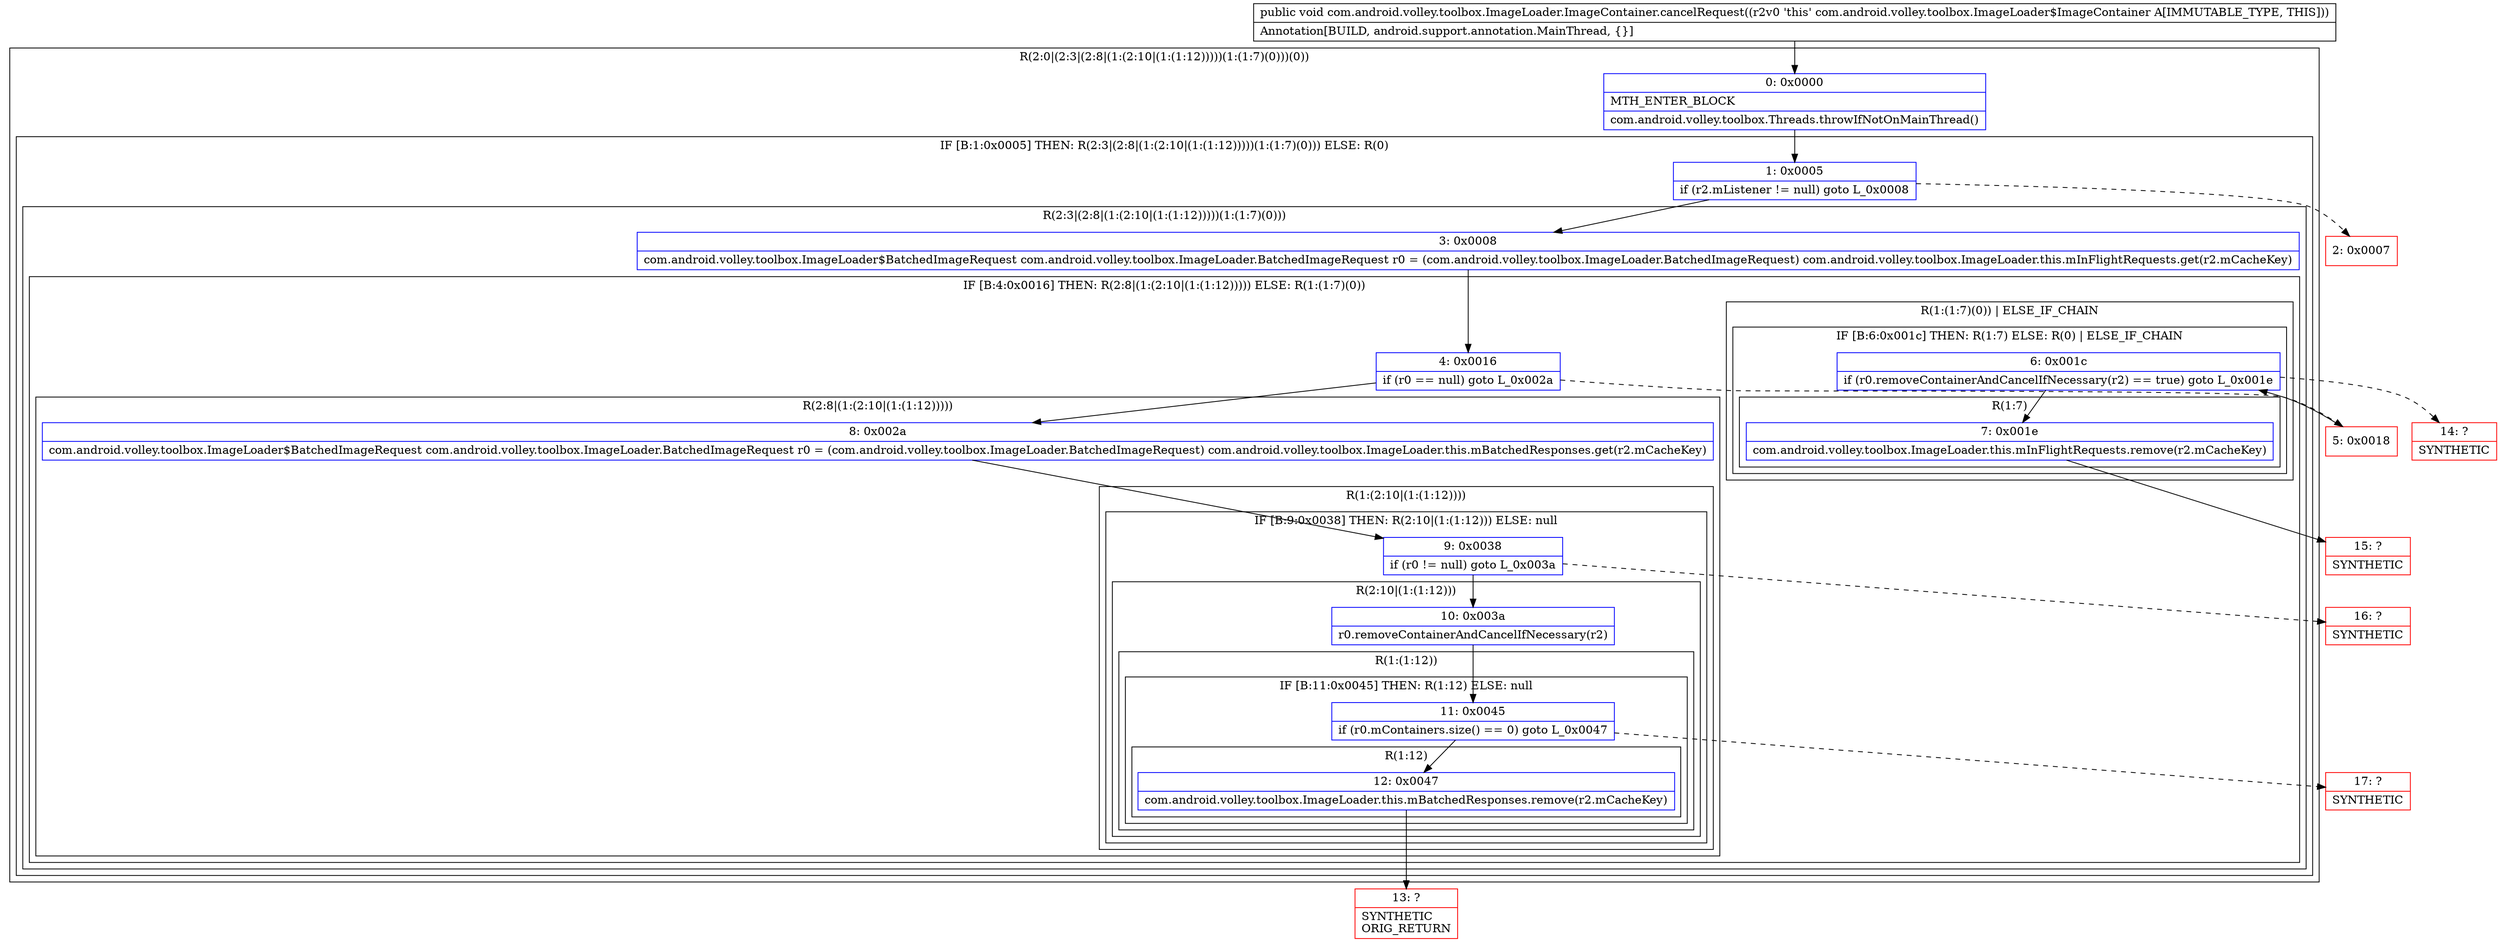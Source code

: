 digraph "CFG forcom.android.volley.toolbox.ImageLoader.ImageContainer.cancelRequest()V" {
subgraph cluster_Region_700001869 {
label = "R(2:0|(2:3|(2:8|(1:(2:10|(1:(1:12)))))(1:(1:7)(0)))(0))";
node [shape=record,color=blue];
Node_0 [shape=record,label="{0\:\ 0x0000|MTH_ENTER_BLOCK\l|com.android.volley.toolbox.Threads.throwIfNotOnMainThread()\l}"];
subgraph cluster_IfRegion_601312986 {
label = "IF [B:1:0x0005] THEN: R(2:3|(2:8|(1:(2:10|(1:(1:12)))))(1:(1:7)(0))) ELSE: R(0)";
node [shape=record,color=blue];
Node_1 [shape=record,label="{1\:\ 0x0005|if (r2.mListener != null) goto L_0x0008\l}"];
subgraph cluster_Region_1786814247 {
label = "R(2:3|(2:8|(1:(2:10|(1:(1:12)))))(1:(1:7)(0)))";
node [shape=record,color=blue];
Node_3 [shape=record,label="{3\:\ 0x0008|com.android.volley.toolbox.ImageLoader$BatchedImageRequest com.android.volley.toolbox.ImageLoader.BatchedImageRequest r0 = (com.android.volley.toolbox.ImageLoader.BatchedImageRequest) com.android.volley.toolbox.ImageLoader.this.mInFlightRequests.get(r2.mCacheKey)\l}"];
subgraph cluster_IfRegion_914624989 {
label = "IF [B:4:0x0016] THEN: R(2:8|(1:(2:10|(1:(1:12))))) ELSE: R(1:(1:7)(0))";
node [shape=record,color=blue];
Node_4 [shape=record,label="{4\:\ 0x0016|if (r0 == null) goto L_0x002a\l}"];
subgraph cluster_Region_1241541968 {
label = "R(2:8|(1:(2:10|(1:(1:12)))))";
node [shape=record,color=blue];
Node_8 [shape=record,label="{8\:\ 0x002a|com.android.volley.toolbox.ImageLoader$BatchedImageRequest com.android.volley.toolbox.ImageLoader.BatchedImageRequest r0 = (com.android.volley.toolbox.ImageLoader.BatchedImageRequest) com.android.volley.toolbox.ImageLoader.this.mBatchedResponses.get(r2.mCacheKey)\l}"];
subgraph cluster_Region_1050089721 {
label = "R(1:(2:10|(1:(1:12))))";
node [shape=record,color=blue];
subgraph cluster_IfRegion_605534864 {
label = "IF [B:9:0x0038] THEN: R(2:10|(1:(1:12))) ELSE: null";
node [shape=record,color=blue];
Node_9 [shape=record,label="{9\:\ 0x0038|if (r0 != null) goto L_0x003a\l}"];
subgraph cluster_Region_847990070 {
label = "R(2:10|(1:(1:12)))";
node [shape=record,color=blue];
Node_10 [shape=record,label="{10\:\ 0x003a|r0.removeContainerAndCancelIfNecessary(r2)\l}"];
subgraph cluster_Region_334514985 {
label = "R(1:(1:12))";
node [shape=record,color=blue];
subgraph cluster_IfRegion_696503488 {
label = "IF [B:11:0x0045] THEN: R(1:12) ELSE: null";
node [shape=record,color=blue];
Node_11 [shape=record,label="{11\:\ 0x0045|if (r0.mContainers.size() == 0) goto L_0x0047\l}"];
subgraph cluster_Region_1943782492 {
label = "R(1:12)";
node [shape=record,color=blue];
Node_12 [shape=record,label="{12\:\ 0x0047|com.android.volley.toolbox.ImageLoader.this.mBatchedResponses.remove(r2.mCacheKey)\l}"];
}
}
}
}
}
}
}
subgraph cluster_Region_1793320291 {
label = "R(1:(1:7)(0)) | ELSE_IF_CHAIN\l";
node [shape=record,color=blue];
subgraph cluster_IfRegion_729160867 {
label = "IF [B:6:0x001c] THEN: R(1:7) ELSE: R(0) | ELSE_IF_CHAIN\l";
node [shape=record,color=blue];
Node_6 [shape=record,label="{6\:\ 0x001c|if (r0.removeContainerAndCancelIfNecessary(r2) == true) goto L_0x001e\l}"];
subgraph cluster_Region_1815439382 {
label = "R(1:7)";
node [shape=record,color=blue];
Node_7 [shape=record,label="{7\:\ 0x001e|com.android.volley.toolbox.ImageLoader.this.mInFlightRequests.remove(r2.mCacheKey)\l}"];
}
subgraph cluster_Region_2098061242 {
label = "R(0)";
node [shape=record,color=blue];
}
}
}
}
}
subgraph cluster_Region_1356402019 {
label = "R(0)";
node [shape=record,color=blue];
}
}
}
Node_2 [shape=record,color=red,label="{2\:\ 0x0007}"];
Node_5 [shape=record,color=red,label="{5\:\ 0x0018}"];
Node_13 [shape=record,color=red,label="{13\:\ ?|SYNTHETIC\lORIG_RETURN\l}"];
Node_14 [shape=record,color=red,label="{14\:\ ?|SYNTHETIC\l}"];
Node_15 [shape=record,color=red,label="{15\:\ ?|SYNTHETIC\l}"];
Node_16 [shape=record,color=red,label="{16\:\ ?|SYNTHETIC\l}"];
Node_17 [shape=record,color=red,label="{17\:\ ?|SYNTHETIC\l}"];
MethodNode[shape=record,label="{public void com.android.volley.toolbox.ImageLoader.ImageContainer.cancelRequest((r2v0 'this' com.android.volley.toolbox.ImageLoader$ImageContainer A[IMMUTABLE_TYPE, THIS]))  | Annotation[BUILD, android.support.annotation.MainThread, \{\}]\l}"];
MethodNode -> Node_0;
Node_0 -> Node_1;
Node_1 -> Node_2[style=dashed];
Node_1 -> Node_3;
Node_3 -> Node_4;
Node_4 -> Node_5[style=dashed];
Node_4 -> Node_8;
Node_8 -> Node_9;
Node_9 -> Node_10;
Node_9 -> Node_16[style=dashed];
Node_10 -> Node_11;
Node_11 -> Node_12;
Node_11 -> Node_17[style=dashed];
Node_12 -> Node_13;
Node_6 -> Node_7;
Node_6 -> Node_14[style=dashed];
Node_7 -> Node_15;
Node_5 -> Node_6;
}

